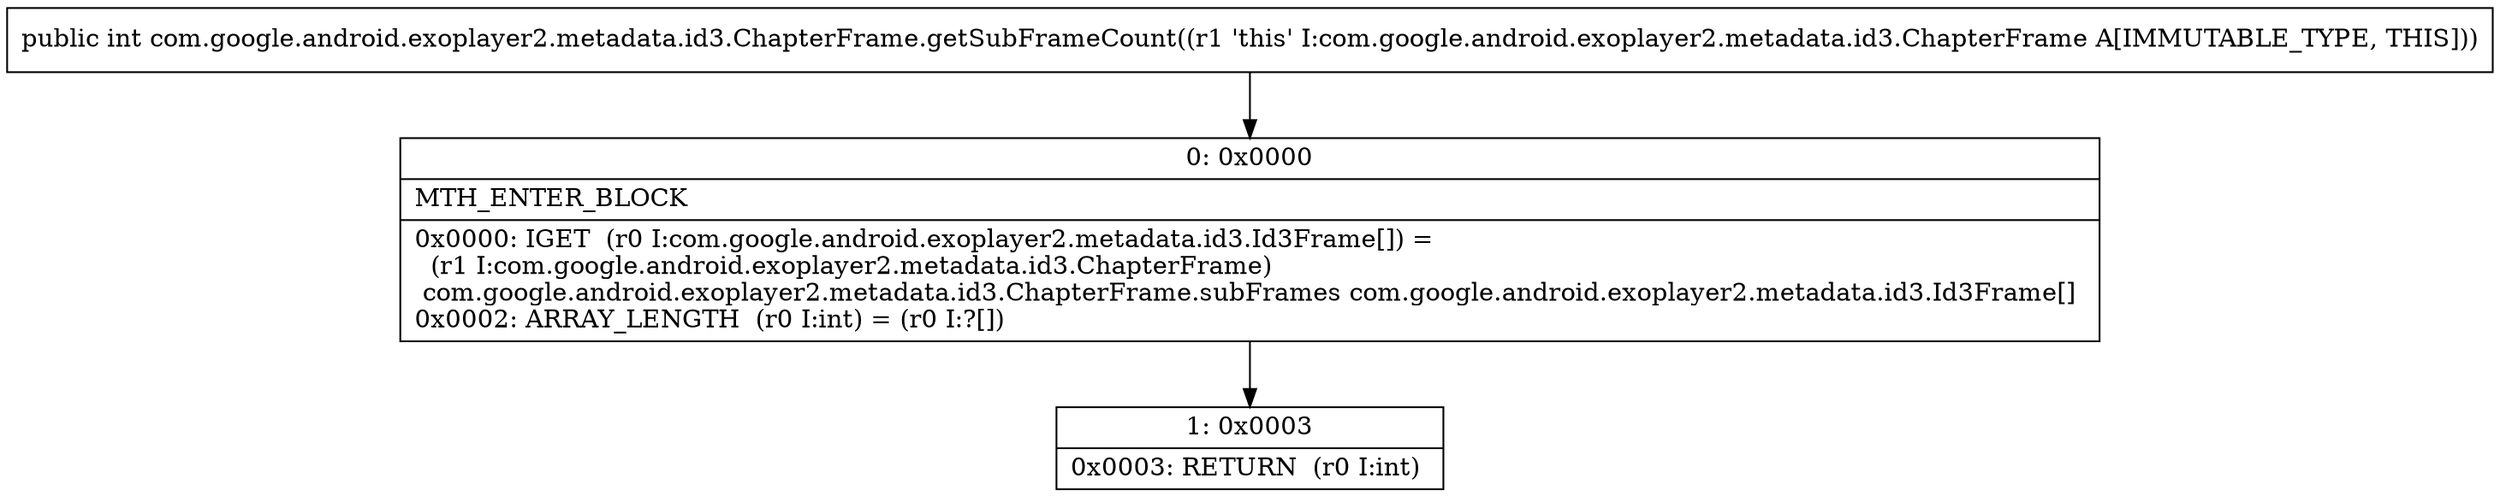 digraph "CFG forcom.google.android.exoplayer2.metadata.id3.ChapterFrame.getSubFrameCount()I" {
Node_0 [shape=record,label="{0\:\ 0x0000|MTH_ENTER_BLOCK\l|0x0000: IGET  (r0 I:com.google.android.exoplayer2.metadata.id3.Id3Frame[]) = \l  (r1 I:com.google.android.exoplayer2.metadata.id3.ChapterFrame)\l com.google.android.exoplayer2.metadata.id3.ChapterFrame.subFrames com.google.android.exoplayer2.metadata.id3.Id3Frame[] \l0x0002: ARRAY_LENGTH  (r0 I:int) = (r0 I:?[]) \l}"];
Node_1 [shape=record,label="{1\:\ 0x0003|0x0003: RETURN  (r0 I:int) \l}"];
MethodNode[shape=record,label="{public int com.google.android.exoplayer2.metadata.id3.ChapterFrame.getSubFrameCount((r1 'this' I:com.google.android.exoplayer2.metadata.id3.ChapterFrame A[IMMUTABLE_TYPE, THIS])) }"];
MethodNode -> Node_0;
Node_0 -> Node_1;
}

